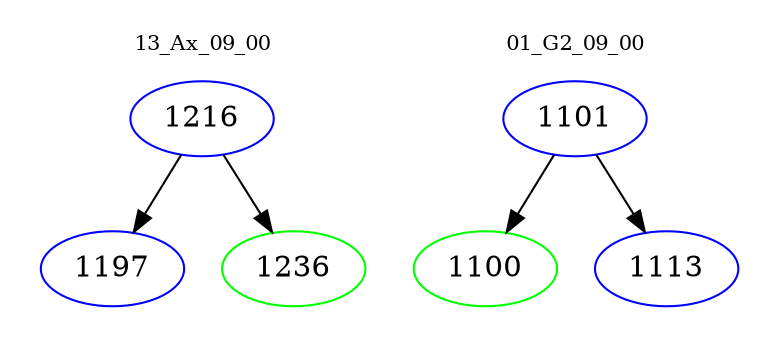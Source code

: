 digraph{
subgraph cluster_0 {
color = white
label = "13_Ax_09_00";
fontsize=10;
T0_1216 [label="1216", color="blue"]
T0_1216 -> T0_1197 [color="black"]
T0_1197 [label="1197", color="blue"]
T0_1216 -> T0_1236 [color="black"]
T0_1236 [label="1236", color="green"]
}
subgraph cluster_1 {
color = white
label = "01_G2_09_00";
fontsize=10;
T1_1101 [label="1101", color="blue"]
T1_1101 -> T1_1100 [color="black"]
T1_1100 [label="1100", color="green"]
T1_1101 -> T1_1113 [color="black"]
T1_1113 [label="1113", color="blue"]
}
}
